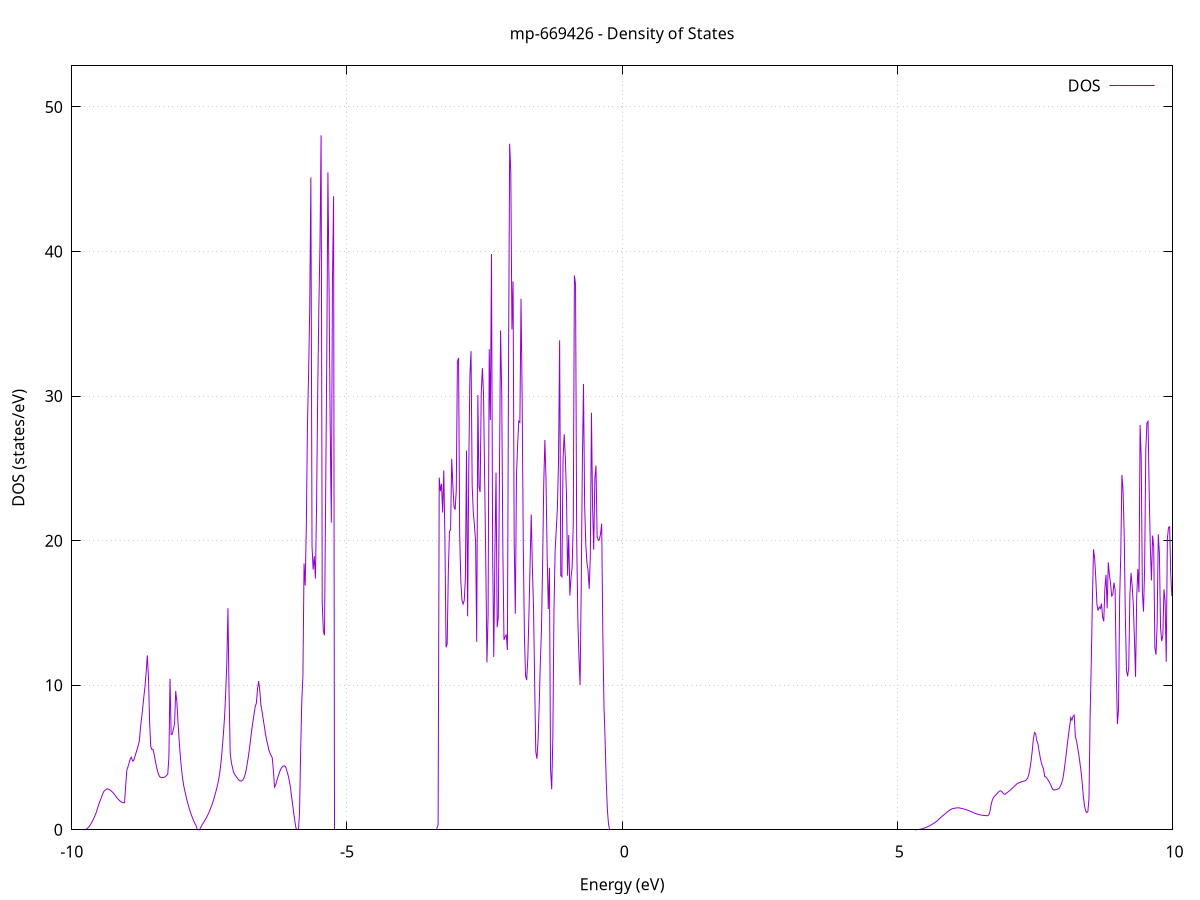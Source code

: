set title 'mp-669426 - Density of States'
set xlabel 'Energy (eV)'
set ylabel 'DOS (states/eV)'
set grid
set xrange [-10:10]
set yrange [0:52.844]
set xzeroaxis lt -1
set terminal png size 800,600
set output 'mp-669426_dos_gnuplot.png'
plot '-' using 1:2 with lines title 'DOS'
-21.404000 0.000000
-21.383400 0.000000
-21.362700 0.000000
-21.342100 0.000000
-21.321400 0.000000
-21.300800 0.000000
-21.280200 0.000000
-21.259500 0.000000
-21.238900 0.000000
-21.218200 0.000000
-21.197600 0.000000
-21.177000 0.000000
-21.156300 0.000000
-21.135700 0.000000
-21.115000 0.000000
-21.094400 0.000000
-21.073800 0.000000
-21.053100 0.000000
-21.032500 0.000000
-21.011800 0.000000
-20.991200 0.000000
-20.970600 0.000000
-20.949900 0.000000
-20.929300 0.000000
-20.908600 0.000000
-20.888000 0.000000
-20.867400 0.000000
-20.846700 0.000000
-20.826100 0.000000
-20.805400 0.000000
-20.784800 0.000000
-20.764200 0.000000
-20.743500 0.000000
-20.722900 0.000000
-20.702200 0.000000
-20.681600 0.000000
-20.661000 0.000000
-20.640300 0.000000
-20.619700 0.000000
-20.599000 0.000000
-20.578400 0.000000
-20.557800 0.000000
-20.537100 0.000000
-20.516500 0.000000
-20.495800 0.000000
-20.475200 0.000000
-20.454600 0.000000
-20.433900 0.000000
-20.413300 0.000000
-20.392600 0.000000
-20.372000 0.000000
-20.351400 0.000000
-20.330700 0.000000
-20.310100 0.000000
-20.289400 0.000000
-20.268800 0.000000
-20.248200 0.000000
-20.227500 0.000000
-20.206900 0.000000
-20.186200 0.000000
-20.165600 0.000000
-20.145000 0.000000
-20.124300 0.000000
-20.103700 0.000000
-20.083000 0.000000
-20.062400 0.000000
-20.041800 0.000000
-20.021100 0.000000
-20.000500 0.000000
-19.979800 0.000000
-19.959200 0.000000
-19.938600 0.000000
-19.917900 0.000000
-19.897300 0.000000
-19.876600 0.000000
-19.856000 0.000000
-19.835400 0.000000
-19.814700 0.000000
-19.794100 0.000000
-19.773500 0.000000
-19.752800 0.000000
-19.732200 0.000000
-19.711500 0.000000
-19.690900 0.000000
-19.670300 0.000000
-19.649600 0.000000
-19.629000 0.000000
-19.608300 0.000000
-19.587700 0.000000
-19.567100 0.000000
-19.546400 0.000000
-19.525800 0.001900
-19.505100 0.271000
-19.484500 0.995500
-19.463900 2.154700
-19.443200 3.688600
-19.422600 5.279500
-19.401900 6.676300
-19.381300 7.121600
-19.360700 6.909000
-19.340000 6.328400
-19.319400 5.587600
-19.298700 4.942300
-19.278100 4.523500
-19.257500 5.187200
-19.236800 9.563300
-19.216200 11.035400
-19.195500 10.635600
-19.174900 11.565500
-19.154300 13.051800
-19.133600 14.647600
-19.113000 15.257800
-19.092300 18.625900
-19.071700 23.534700
-19.051100 27.245900
-19.030400 12.232800
-19.009800 10.048000
-18.989100 8.224800
-18.968500 8.017000
-18.947900 8.024200
-18.927200 8.246600
-18.906600 8.684200
-18.885900 15.012300
-18.865300 29.616700
-18.844700 15.224000
-18.824000 10.339700
-18.803400 8.454000
-18.782700 6.855700
-18.762100 5.421200
-18.741500 4.150600
-18.720800 3.043700
-18.700200 2.089100
-18.679500 1.270300
-18.658900 0.586800
-18.638300 0.061200
-18.617600 0.807600
-18.597000 1.553100
-18.576300 2.410800
-18.555700 3.388300
-18.535100 4.486400
-18.514400 5.705100
-18.493800 7.044400
-18.473100 8.524900
-18.452500 12.232600
-18.431900 19.532300
-18.411200 18.137900
-18.390600 10.629900
-18.369900 7.716200
-18.349300 7.416900
-18.328700 7.236800
-18.308000 7.175900
-18.287400 7.234100
-18.266700 8.109100
-18.246100 9.804600
-18.225500 11.368600
-18.204800 21.077200
-18.184200 21.665200
-18.163500 18.194400
-18.142900 15.249100
-18.122300 11.980800
-18.101600 10.897000
-18.081000 9.934100
-18.060300 9.027400
-18.039700 8.176900
-18.019100 8.297600
-17.998400 8.611700
-17.977800 7.847100
-17.957100 5.060900
-17.936500 3.158600
-17.915900 3.182900
-17.895200 3.316000
-17.874600 3.549500
-17.853900 3.883400
-17.833300 4.248500
-17.812700 4.539500
-17.792000 4.763600
-17.771400 4.921500
-17.750700 4.890300
-17.730100 4.715800
-17.709500 4.245100
-17.688800 3.620900
-17.668200 2.922000
-17.647500 2.194800
-17.626900 1.602300
-17.606300 0.999500
-17.585600 0.386200
-17.565000 150.382800
-17.544300 210.081300
-17.523700 271.604900
-17.503100 277.420600
-17.482400 0.000000
-17.461800 0.000000
-17.441100 0.000000
-17.420500 0.000000
-17.399900 0.000000
-17.379200 0.000000
-17.358600 0.000000
-17.337900 0.000000
-17.317300 0.000000
-17.296700 0.000000
-17.276000 0.000000
-17.255400 0.000000
-17.234700 0.000000
-17.214100 0.000000
-17.193500 0.000000
-17.172800 0.000000
-17.152200 0.000000
-17.131500 0.000000
-17.110900 0.000000
-17.090300 0.000000
-17.069600 0.000000
-17.049000 0.000000
-17.028300 0.000000
-17.007700 0.000000
-16.987100 0.000000
-16.966400 0.000000
-16.945800 0.000000
-16.925100 0.000000
-16.904500 0.000000
-16.883900 0.000000
-16.863200 0.000000
-16.842600 0.000000
-16.822000 0.000000
-16.801300 0.000000
-16.780700 0.000000
-16.760000 0.000000
-16.739400 0.000000
-16.718800 0.000000
-16.698100 0.000000
-16.677500 0.000000
-16.656800 0.000000
-16.636200 0.000000
-16.615600 0.000000
-16.594900 0.000000
-16.574300 0.000000
-16.553600 0.000000
-16.533000 0.000000
-16.512400 0.000000
-16.491700 0.000000
-16.471100 0.000000
-16.450400 0.000000
-16.429800 0.000000
-16.409200 0.000000
-16.388500 0.000000
-16.367900 0.000000
-16.347200 0.000000
-16.326600 0.000000
-16.306000 0.000000
-16.285300 0.000000
-16.264700 0.000000
-16.244000 0.000000
-16.223400 0.000000
-16.202800 0.000000
-16.182100 0.000000
-16.161500 0.000000
-16.140800 0.000000
-16.120200 0.000000
-16.099600 0.000000
-16.078900 0.000000
-16.058300 0.000000
-16.037600 0.000000
-16.017000 0.000000
-15.996400 0.000000
-15.975700 0.000000
-15.955100 0.000000
-15.934400 0.000000
-15.913800 0.000000
-15.893200 0.000000
-15.872500 0.000000
-15.851900 0.000000
-15.831200 0.000000
-15.810600 0.000000
-15.790000 0.000000
-15.769300 0.000000
-15.748700 0.000000
-15.728000 0.000000
-15.707400 0.000000
-15.686800 0.000000
-15.666100 0.000000
-15.645500 0.000000
-15.624800 0.000000
-15.604200 0.000000
-15.583600 0.000000
-15.562900 0.000000
-15.542300 0.000000
-15.521600 0.000000
-15.501000 0.000000
-15.480400 0.000000
-15.459700 0.000000
-15.439100 0.000000
-15.418400 0.000000
-15.397800 0.000000
-15.377200 0.000000
-15.356500 0.000000
-15.335900 0.000000
-15.315200 0.000000
-15.294600 0.000000
-15.274000 0.000000
-15.253300 0.000000
-15.232700 0.000000
-15.212000 0.000000
-15.191400 0.000000
-15.170800 0.000000
-15.150100 0.000000
-15.129500 0.000000
-15.108800 0.000000
-15.088200 0.000000
-15.067600 0.000000
-15.046900 0.000000
-15.026300 0.000000
-15.005600 0.000000
-14.985000 0.000000
-14.964400 0.000000
-14.943700 0.000000
-14.923100 0.000000
-14.902400 0.000000
-14.881800 0.000000
-14.861200 0.000000
-14.840500 0.000000
-14.819900 0.000000
-14.799200 0.000000
-14.778600 0.000000
-14.758000 0.000000
-14.737300 0.000000
-14.716700 0.000000
-14.696000 0.000000
-14.675400 0.000000
-14.654800 0.000000
-14.634100 0.000000
-14.613500 0.000000
-14.592800 0.000000
-14.572200 0.000000
-14.551600 0.000000
-14.530900 0.000000
-14.510300 0.000000
-14.489600 0.000000
-14.469000 0.000000
-14.448400 0.000000
-14.427700 0.000000
-14.407100 0.000000
-14.386400 0.000000
-14.365800 0.000000
-14.345200 0.000000
-14.324500 0.000000
-14.303900 0.000000
-14.283200 0.000000
-14.262600 0.000000
-14.242000 0.000000
-14.221300 0.000000
-14.200700 0.000000
-14.180000 0.000000
-14.159400 0.000000
-14.138800 0.000000
-14.118100 0.000000
-14.097500 0.000000
-14.076800 0.000000
-14.056200 0.000000
-14.035600 0.000000
-14.014900 0.000000
-13.994300 0.000000
-13.973600 0.000000
-13.953000 0.000000
-13.932400 0.000000
-13.911700 0.000000
-13.891100 0.000000
-13.870500 0.000000
-13.849800 0.000000
-13.829200 0.000000
-13.808500 0.000000
-13.787900 0.000000
-13.767300 0.000000
-13.746600 0.000000
-13.726000 0.000000
-13.705300 0.000000
-13.684700 0.000000
-13.664100 0.000000
-13.643400 0.000000
-13.622800 0.000000
-13.602100 0.000000
-13.581500 0.000000
-13.560900 0.000000
-13.540200 0.000000
-13.519600 0.000000
-13.498900 0.000000
-13.478300 0.000000
-13.457700 0.000000
-13.437000 0.000000
-13.416400 0.000000
-13.395700 0.000000
-13.375100 0.000000
-13.354500 0.000000
-13.333800 0.000000
-13.313200 0.000000
-13.292500 0.000000
-13.271900 0.000000
-13.251300 0.000000
-13.230600 0.000000
-13.210000 0.000000
-13.189300 0.000000
-13.168700 0.000000
-13.148100 0.000000
-13.127400 0.000000
-13.106800 0.000000
-13.086100 0.000000
-13.065500 0.000000
-13.044900 0.000000
-13.024200 0.000000
-13.003600 0.000000
-12.982900 0.000000
-12.962300 0.000000
-12.941700 0.000000
-12.921000 0.000000
-12.900400 0.000000
-12.879700 0.000000
-12.859100 0.000000
-12.838500 0.000000
-12.817800 0.000000
-12.797200 0.000000
-12.776500 0.000000
-12.755900 0.000000
-12.735300 0.000000
-12.714600 0.000000
-12.694000 0.000000
-12.673300 0.000000
-12.652700 0.000000
-12.632100 0.000000
-12.611400 0.000000
-12.590800 0.000000
-12.570100 0.000000
-12.549500 0.000000
-12.528900 0.000000
-12.508200 0.000000
-12.487600 0.000000
-12.466900 0.000000
-12.446300 0.000000
-12.425700 0.000000
-12.405000 0.000000
-12.384400 0.000000
-12.363700 0.000000
-12.343100 0.000000
-12.322500 0.000000
-12.301800 0.000000
-12.281200 0.000000
-12.260500 0.000000
-12.239900 0.000000
-12.219300 0.000000
-12.198600 0.000000
-12.178000 0.000000
-12.157300 0.000000
-12.136700 0.000000
-12.116100 0.000000
-12.095400 0.000000
-12.074800 0.000000
-12.054100 0.000000
-12.033500 0.000000
-12.012900 0.000000
-11.992200 0.000000
-11.971600 0.000000
-11.950900 0.000000
-11.930300 0.000000
-11.909700 0.000000
-11.889000 0.000000
-11.868400 0.000000
-11.847700 0.000000
-11.827100 0.000000
-11.806500 0.000000
-11.785800 0.000000
-11.765200 0.000000
-11.744500 0.000000
-11.723900 0.000000
-11.703300 0.000000
-11.682600 0.000000
-11.662000 0.000000
-11.641300 0.000000
-11.620700 0.000000
-11.600100 0.000000
-11.579400 0.000000
-11.558800 0.000000
-11.538100 0.000000
-11.517500 0.000000
-11.496900 0.000000
-11.476200 0.000000
-11.455600 0.000000
-11.434900 0.000000
-11.414300 0.000000
-11.393700 0.000000
-11.373000 0.000000
-11.352400 0.000000
-11.331700 0.000000
-11.311100 0.000000
-11.290500 0.000000
-11.269800 0.000000
-11.249200 0.000000
-11.228500 0.000000
-11.207900 0.000000
-11.187300 0.000000
-11.166600 0.000000
-11.146000 0.000000
-11.125300 0.000000
-11.104700 0.000000
-11.084100 0.000000
-11.063400 0.000000
-11.042800 0.000000
-11.022100 0.000000
-11.001500 0.000000
-10.980900 0.000000
-10.960200 0.000000
-10.939600 0.000000
-10.919000 0.000000
-10.898300 0.000000
-10.877700 0.000000
-10.857000 0.000000
-10.836400 0.000000
-10.815800 0.000000
-10.795100 0.000000
-10.774500 0.000000
-10.753800 0.000000
-10.733200 0.000000
-10.712600 0.000000
-10.691900 0.000000
-10.671300 0.000000
-10.650600 0.000000
-10.630000 0.000000
-10.609400 0.000000
-10.588700 0.000000
-10.568100 0.000000
-10.547400 0.000000
-10.526800 0.000000
-10.506200 0.000000
-10.485500 0.000000
-10.464900 0.000000
-10.444200 0.000000
-10.423600 0.000000
-10.403000 0.000000
-10.382300 0.000000
-10.361700 0.000000
-10.341000 0.000000
-10.320400 0.000000
-10.299800 0.000000
-10.279100 0.000000
-10.258500 0.000000
-10.237800 0.000000
-10.217200 0.000000
-10.196600 0.000000
-10.175900 0.000000
-10.155300 0.000000
-10.134600 0.000000
-10.114000 0.000000
-10.093400 0.000000
-10.072700 0.000000
-10.052100 0.000000
-10.031400 0.000000
-10.010800 0.000000
-9.990200 0.000000
-9.969500 0.000000
-9.948900 0.000000
-9.928200 0.000000
-9.907600 0.000000
-9.887000 0.000000
-9.866300 0.000000
-9.845700 0.000000
-9.825000 0.000000
-9.804400 0.000000
-9.783800 0.000000
-9.763100 0.006900
-9.742500 0.034800
-9.721800 0.084300
-9.701200 0.155300
-9.680600 0.247800
-9.659900 0.361900
-9.639300 0.497400
-9.618600 0.650900
-9.598000 0.816400
-9.577400 0.994000
-9.556700 1.183600
-9.536100 1.438700
-9.515400 1.692200
-9.494800 1.913600
-9.474200 2.102800
-9.453500 2.333100
-9.432900 2.535200
-9.412200 2.679600
-9.391600 2.751800
-9.371000 2.809700
-9.350300 2.835200
-9.329700 2.802300
-9.309000 2.757500
-9.288400 2.701000
-9.267800 2.632700
-9.247100 2.552200
-9.226500 2.458100
-9.205800 2.350100
-9.185200 2.241500
-9.164600 2.145200
-9.143900 2.061300
-9.123300 1.989700
-9.102600 1.930600
-9.082000 1.883700
-9.061400 1.869900
-9.040700 1.879100
-9.020100 3.109400
-8.999400 4.139600
-8.978800 4.363600
-8.958200 4.620500
-8.937500 4.910200
-8.916900 5.014000
-8.896200 4.759000
-8.875600 4.791400
-8.855000 5.041500
-8.834300 5.298800
-8.813700 5.563300
-8.793000 5.835000
-8.772400 6.145200
-8.751800 7.062600
-8.731100 7.758000
-8.710500 8.446100
-8.689800 9.230500
-8.669200 9.950100
-8.648600 10.887500
-8.627900 12.067100
-8.607300 10.581300
-8.586600 7.521400
-8.566000 5.775900
-8.545400 5.555500
-8.524700 5.571700
-8.504100 5.243100
-8.483400 4.793200
-8.462800 4.397000
-8.442200 4.054600
-8.421500 3.799400
-8.400900 3.661100
-8.380200 3.618700
-8.359600 3.602300
-8.339000 3.608200
-8.318300 3.636500
-8.297700 3.687000
-8.277000 3.759900
-8.256400 3.855100
-8.235800 5.023400
-8.215100 10.448400
-8.194500 6.594000
-8.173800 6.617900
-8.153200 6.970700
-8.132600 7.348100
-8.111900 9.603500
-8.091300 8.851000
-8.070600 7.461600
-8.050000 6.223100
-8.029400 5.165900
-8.008700 4.290100
-7.988100 3.595700
-7.967500 3.082600
-7.946800 2.699200
-7.926200 2.346600
-7.905500 2.022300
-7.884900 1.726300
-7.864300 1.457200
-7.843600 1.209200
-7.823000 0.981700
-7.802300 0.774700
-7.781700 0.588300
-7.761100 0.422300
-7.740400 0.276900
-7.719800 0.004800
-7.699100 0.000000
-7.678500 0.007800
-7.657900 0.160700
-7.637200 0.314500
-7.616600 0.443800
-7.595900 0.562600
-7.575300 0.692900
-7.554700 0.834900
-7.534000 0.988600
-7.513400 1.154100
-7.492700 1.332500
-7.472100 1.530500
-7.451500 1.749400
-7.430800 1.988900
-7.410200 2.249300
-7.389500 2.530300
-7.368900 2.832200
-7.348300 3.156200
-7.327600 3.542700
-7.307000 4.074900
-7.286300 4.768300
-7.265700 5.623000
-7.245100 6.638900
-7.224400 7.789700
-7.203800 9.428200
-7.183100 11.573700
-7.162500 15.329200
-7.141900 9.291600
-7.121200 5.253900
-7.100600 4.656800
-7.079900 4.277300
-7.059300 3.963300
-7.038700 3.829700
-7.018000 3.707300
-6.997400 3.596200
-6.976700 3.496300
-6.956100 3.413300
-6.935500 3.371600
-6.914800 3.373900
-6.894200 3.433900
-6.873500 3.574800
-6.852900 3.794100
-6.832300 4.133700
-6.811600 4.590200
-6.791000 5.083400
-6.770300 5.654100
-6.749700 6.307800
-6.729100 6.936400
-6.708400 7.500700
-6.687800 8.004500
-6.667100 8.514000
-6.646500 8.755100
-6.625900 9.722800
-6.605200 10.283200
-6.584600 9.675000
-6.563900 8.651600
-6.543300 8.178800
-6.522700 7.668100
-6.502000 7.171200
-6.481400 6.649900
-6.460700 6.232300
-6.440100 5.888300
-6.419500 5.525800
-6.398800 5.304600
-6.378200 5.128900
-6.357500 4.980300
-6.336900 4.096400
-6.316300 2.953100
-6.295600 3.106400
-6.275000 3.379900
-6.254300 3.655500
-6.233700 3.900000
-6.213100 4.113300
-6.192400 4.270900
-6.171800 4.371900
-6.151100 4.421500
-6.130500 4.419700
-6.109900 4.309700
-6.089200 4.034400
-6.068600 3.766500
-6.047900 3.386200
-6.027300 2.945000
-6.006700 2.306800
-5.986000 1.707600
-5.965400 1.114400
-5.944700 0.527000
-5.924100 0.066000
-5.903500 0.000000
-5.882800 0.000000
-5.862200 1.168500
-5.841500 5.470500
-5.820900 8.905200
-5.800300 10.648900
-5.779600 18.416200
-5.759000 16.899400
-5.738300 21.106000
-5.717700 28.043200
-5.697100 31.566000
-5.676400 36.112500
-5.655800 45.123500
-5.635100 19.618800
-5.614500 17.995900
-5.593900 18.924100
-5.573200 17.376400
-5.552600 22.357200
-5.531900 30.118200
-5.511300 35.976800
-5.490700 40.436700
-5.470000 48.040100
-5.449400 15.659000
-5.428700 13.721000
-5.408100 13.456800
-5.387500 23.140600
-5.366800 32.687600
-5.346200 45.475100
-5.325500 37.431600
-5.304900 27.965500
-5.284300 21.248100
-5.263600 38.012800
-5.243000 43.822300
-5.222300 0.000000
-5.201700 0.000000
-5.181100 0.000000
-5.160400 0.000000
-5.139800 0.000000
-5.119200 0.000000
-5.098500 0.000000
-5.077900 0.000000
-5.057200 0.000000
-5.036600 0.000000
-5.016000 0.000000
-4.995300 0.000000
-4.974700 0.000000
-4.954000 0.000000
-4.933400 0.000000
-4.912800 0.000000
-4.892100 0.000000
-4.871500 0.000000
-4.850800 0.000000
-4.830200 0.000000
-4.809600 0.000000
-4.788900 0.000000
-4.768300 0.000000
-4.747600 0.000000
-4.727000 0.000000
-4.706400 0.000000
-4.685700 0.000000
-4.665100 0.000000
-4.644400 0.000000
-4.623800 0.000000
-4.603200 0.000000
-4.582500 0.000000
-4.561900 0.000000
-4.541200 0.000000
-4.520600 0.000000
-4.500000 0.000000
-4.479300 0.000000
-4.458700 0.000000
-4.438000 0.000000
-4.417400 0.000000
-4.396800 0.000000
-4.376100 0.000000
-4.355500 0.000000
-4.334800 0.000000
-4.314200 0.000000
-4.293600 0.000000
-4.272900 0.000000
-4.252300 0.000000
-4.231600 0.000000
-4.211000 0.000000
-4.190400 0.000000
-4.169700 0.000000
-4.149100 0.000000
-4.128400 0.000000
-4.107800 0.000000
-4.087200 0.000000
-4.066500 0.000000
-4.045900 0.000000
-4.025200 0.000000
-4.004600 0.000000
-3.984000 0.000000
-3.963300 0.000000
-3.942700 0.000000
-3.922000 0.000000
-3.901400 0.000000
-3.880800 0.000000
-3.860100 0.000000
-3.839500 0.000000
-3.818800 0.000000
-3.798200 0.000000
-3.777600 0.000000
-3.756900 0.000000
-3.736300 0.000000
-3.715600 0.000000
-3.695000 0.000000
-3.674400 0.000000
-3.653700 0.000000
-3.633100 0.000000
-3.612400 0.000000
-3.591800 0.000000
-3.571200 0.000000
-3.550500 0.000000
-3.529900 0.000000
-3.509200 0.000000
-3.488600 0.000000
-3.468000 0.000000
-3.447300 0.000000
-3.426700 0.000000
-3.406000 0.000000
-3.385400 0.000000
-3.364800 0.000000
-3.344100 0.346800
-3.323500 24.362000
-3.302800 23.425500
-3.282200 23.928500
-3.261600 21.942300
-3.240900 24.854700
-3.220300 20.111400
-3.199600 12.622900
-3.179000 12.843500
-3.158400 17.860000
-3.137700 20.652200
-3.117100 20.749700
-3.096400 25.663900
-3.075800 23.799900
-3.055200 22.338200
-3.034500 22.149000
-3.013900 23.488600
-2.993200 32.392100
-2.972600 32.643000
-2.952000 20.409900
-2.931300 17.188900
-2.910700 15.884700
-2.890000 15.610800
-2.869400 15.859800
-2.848800 17.368600
-2.828100 26.223200
-2.807500 14.768300
-2.786800 25.030700
-2.766200 31.426000
-2.745600 33.112500
-2.724900 23.799400
-2.704300 21.932600
-2.683600 21.045800
-2.663000 19.975600
-2.642400 12.994100
-2.621700 30.069000
-2.601100 23.735000
-2.580400 23.358200
-2.559800 30.270100
-2.539200 31.931200
-2.518500 30.109900
-2.497900 24.197000
-2.477200 18.341500
-2.456600 11.580600
-2.436000 14.848300
-2.415300 33.247200
-2.394700 28.348200
-2.374000 39.828700
-2.353400 19.199800
-2.332800 11.957900
-2.312100 19.114900
-2.291500 24.704200
-2.270800 14.005100
-2.250200 14.722700
-2.229600 24.425200
-2.208900 34.545900
-2.188300 30.208000
-2.167700 19.433300
-2.147000 13.142600
-2.126400 13.349400
-2.105700 13.509000
-2.085100 12.438400
-2.064500 31.953600
-2.043800 47.457900
-2.023200 45.457600
-2.002500 34.620500
-1.981900 37.935100
-1.961300 19.782800
-1.940600 14.946800
-1.920000 24.478700
-1.899300 26.591200
-1.878700 28.270300
-1.858100 28.181200
-1.837400 36.729900
-1.816800 29.719600
-1.796100 19.573400
-1.775500 13.347000
-1.754900 10.655600
-1.734200 10.351100
-1.713600 11.931800
-1.692900 15.041500
-1.672300 18.470000
-1.651700 21.817800
-1.631000 18.144700
-1.610400 15.421900
-1.589700 10.150400
-1.569100 5.389600
-1.548500 4.912800
-1.527800 6.204200
-1.507200 8.632300
-1.486500 11.582800
-1.465900 13.862300
-1.445300 18.308300
-1.424600 23.927500
-1.404000 26.963900
-1.383300 24.186700
-1.362700 18.994900
-1.342100 15.275400
-1.321400 18.127100
-1.300800 4.193400
-1.280100 2.798300
-1.259500 6.311900
-1.238900 15.128800
-1.218200 19.253400
-1.197600 20.721900
-1.176900 22.246400
-1.156300 25.425200
-1.135700 33.858600
-1.115000 17.585600
-1.094400 17.496900
-1.073700 25.608800
-1.053100 27.361700
-1.032500 25.757900
-1.011800 23.258000
-0.991200 17.575000
-0.970500 20.390300
-0.949900 16.201400
-0.929300 17.413300
-0.908600 18.154700
-0.888000 21.213300
-0.867300 38.348000
-0.846700 37.724500
-0.826100 20.192800
-0.805400 14.618200
-0.784800 11.945400
-0.764100 9.997300
-0.743500 16.808300
-0.722900 25.364300
-0.702200 30.841600
-0.681600 22.528800
-0.660900 19.782600
-0.640300 18.493000
-0.619700 17.966700
-0.599000 16.662100
-0.578400 18.843700
-0.557700 28.843700
-0.537100 22.332100
-0.516500 19.373400
-0.495800 24.293100
-0.475200 25.192200
-0.454500 20.272000
-0.433900 20.011500
-0.413300 20.091000
-0.392600 20.462600
-0.372000 21.176900
-0.351300 13.661300
-0.330700 8.592900
-0.310100 6.297000
-0.289400 3.390700
-0.268800 1.415300
-0.248100 0.394900
-0.227500 0.004500
-0.206900 0.000000
-0.186200 0.000000
-0.165600 0.000000
-0.144900 0.000000
-0.124300 0.000000
-0.103700 0.000000
-0.083000 0.000000
-0.062400 0.000000
-0.041700 0.000000
-0.021100 0.000000
-0.000500 0.000000
0.020200 0.000000
0.040800 0.000000
0.061500 0.000000
0.082100 0.000000
0.102700 0.000000
0.123400 0.000000
0.144000 0.000000
0.164700 0.000000
0.185300 0.000000
0.205900 0.000000
0.226600 0.000000
0.247200 0.000000
0.267900 0.000000
0.288500 0.000000
0.309100 0.000000
0.329800 0.000000
0.350400 0.000000
0.371100 0.000000
0.391700 0.000000
0.412300 0.000000
0.433000 0.000000
0.453600 0.000000
0.474300 0.000000
0.494900 0.000000
0.515500 0.000000
0.536200 0.000000
0.556800 0.000000
0.577500 0.000000
0.598100 0.000000
0.618700 0.000000
0.639400 0.000000
0.660000 0.000000
0.680700 0.000000
0.701300 0.000000
0.721900 0.000000
0.742600 0.000000
0.763200 0.000000
0.783800 0.000000
0.804500 0.000000
0.825100 0.000000
0.845800 0.000000
0.866400 0.000000
0.887000 0.000000
0.907700 0.000000
0.928300 0.000000
0.949000 0.000000
0.969600 0.000000
0.990200 0.000000
1.010900 0.000000
1.031500 0.000000
1.052200 0.000000
1.072800 0.000000
1.093400 0.000000
1.114100 0.000000
1.134700 0.000000
1.155400 0.000000
1.176000 0.000000
1.196600 0.000000
1.217300 0.000000
1.237900 0.000000
1.258600 0.000000
1.279200 0.000000
1.299800 0.000000
1.320500 0.000000
1.341100 0.000000
1.361800 0.000000
1.382400 0.000000
1.403000 0.000000
1.423700 0.000000
1.444300 0.000000
1.465000 0.000000
1.485600 0.000000
1.506200 0.000000
1.526900 0.000000
1.547500 0.000000
1.568200 0.000000
1.588800 0.000000
1.609400 0.000000
1.630100 0.000000
1.650700 0.000000
1.671400 0.000000
1.692000 0.000000
1.712600 0.000000
1.733300 0.000000
1.753900 0.000000
1.774600 0.000000
1.795200 0.000000
1.815800 0.000000
1.836500 0.000000
1.857100 0.000000
1.877800 0.000000
1.898400 0.000000
1.919000 0.000000
1.939700 0.000000
1.960300 0.000000
1.981000 0.000000
2.001600 0.000000
2.022200 0.000000
2.042900 0.000000
2.063500 0.000000
2.084200 0.000000
2.104800 0.000000
2.125400 0.000000
2.146100 0.000000
2.166700 0.000000
2.187400 0.000000
2.208000 0.000000
2.228600 0.000000
2.249300 0.000000
2.269900 0.000000
2.290600 0.000000
2.311200 0.000000
2.331800 0.000000
2.352500 0.000000
2.373100 0.000000
2.393800 0.000000
2.414400 0.000000
2.435000 0.000000
2.455700 0.000000
2.476300 0.000000
2.497000 0.000000
2.517600 0.000000
2.538200 0.000000
2.558900 0.000000
2.579500 0.000000
2.600200 0.000000
2.620800 0.000000
2.641400 0.000000
2.662100 0.000000
2.682700 0.000000
2.703400 0.000000
2.724000 0.000000
2.744600 0.000000
2.765300 0.000000
2.785900 0.000000
2.806600 0.000000
2.827200 0.000000
2.847800 0.000000
2.868500 0.000000
2.889100 0.000000
2.909800 0.000000
2.930400 0.000000
2.951000 0.000000
2.971700 0.000000
2.992300 0.000000
3.013000 0.000000
3.033600 0.000000
3.054200 0.000000
3.074900 0.000000
3.095500 0.000000
3.116200 0.000000
3.136800 0.000000
3.157400 0.000000
3.178100 0.000000
3.198700 0.000000
3.219400 0.000000
3.240000 0.000000
3.260600 0.000000
3.281300 0.000000
3.301900 0.000000
3.322600 0.000000
3.343200 0.000000
3.363800 0.000000
3.384500 0.000000
3.405100 0.000000
3.425800 0.000000
3.446400 0.000000
3.467000 0.000000
3.487700 0.000000
3.508300 0.000000
3.529000 0.000000
3.549600 0.000000
3.570200 0.000000
3.590900 0.000000
3.611500 0.000000
3.632200 0.000000
3.652800 0.000000
3.673400 0.000000
3.694100 0.000000
3.714700 0.000000
3.735300 0.000000
3.756000 0.000000
3.776600 0.000000
3.797300 0.000000
3.817900 0.000000
3.838500 0.000000
3.859200 0.000000
3.879800 0.000000
3.900500 0.000000
3.921100 0.000000
3.941700 0.000000
3.962400 0.000000
3.983000 0.000000
4.003700 0.000000
4.024300 0.000000
4.044900 0.000000
4.065600 0.000000
4.086200 0.000000
4.106900 0.000000
4.127500 0.000000
4.148100 0.000000
4.168800 0.000000
4.189400 0.000000
4.210100 0.000000
4.230700 0.000000
4.251300 0.000000
4.272000 0.000000
4.292600 0.000000
4.313300 0.000000
4.333900 0.000000
4.354500 0.000000
4.375200 0.000000
4.395800 0.000000
4.416500 0.000000
4.437100 0.000000
4.457700 0.000000
4.478400 0.000000
4.499000 0.000000
4.519700 0.000000
4.540300 0.000000
4.560900 0.000000
4.581600 0.000000
4.602200 0.000000
4.622900 0.000000
4.643500 0.000000
4.664100 0.000000
4.684800 0.000000
4.705400 0.000000
4.726100 0.000000
4.746700 0.000000
4.767300 0.000000
4.788000 0.000000
4.808600 0.000000
4.829300 0.000000
4.849900 0.000000
4.870500 0.000000
4.891200 0.000000
4.911800 0.000000
4.932500 0.000000
4.953100 0.000000
4.973700 0.000000
4.994400 0.000000
5.015000 0.000000
5.035700 0.000000
5.056300 0.000000
5.076900 0.000000
5.097600 0.000000
5.118200 0.000000
5.138900 0.000000
5.159500 0.000000
5.180100 0.000000
5.200800 0.000000
5.221400 0.000000
5.242100 0.000000
5.262700 0.000000
5.283300 0.000000
5.304000 0.000000
5.324600 0.000500
5.345300 0.003800
5.365900 0.010300
5.386500 0.020000
5.407200 0.032800
5.427800 0.048700
5.448500 0.067800
5.469100 0.090000
5.489700 0.115400
5.510400 0.143900
5.531000 0.175600
5.551700 0.210400
5.572300 0.248400
5.592900 0.289500
5.613600 0.333700
5.634200 0.380500
5.654900 0.429700
5.675500 0.481300
5.696100 0.535200
5.716800 0.591600
5.737400 0.655800
5.758100 0.735200
5.778700 0.813600
5.799300 0.886900
5.820000 0.955200
5.840600 1.018400
5.861300 1.076500
5.881900 1.144400
5.902500 1.216600
5.923200 1.281400
5.943800 1.338900
5.964500 1.389100
5.985100 1.431900
6.005700 1.464200
6.026400 1.481300
6.047000 1.494900
6.067700 1.505900
6.088300 1.514300
6.108900 1.520100
6.129600 1.507600
6.150200 1.492800
6.170900 1.475800
6.191500 1.456700
6.212100 1.435400
6.232800 1.411900
6.253400 1.386200
6.274100 1.358300
6.294700 1.328300
6.315300 1.296100
6.336000 1.261700
6.356600 1.225200
6.377300 1.189900
6.397900 1.157400
6.418500 1.127500
6.439200 1.100300
6.459800 1.075900
6.480500 1.054100
6.501100 1.035100
6.521700 1.018700
6.542400 1.005100
6.563000 0.994200
6.583700 0.986000
6.604300 0.980100
6.624900 0.976000
6.645600 0.973400
6.666200 1.062100
6.686800 1.345800
6.707500 1.796300
6.728100 2.070400
6.748800 2.242400
6.769400 2.322900
6.790000 2.406500
6.810700 2.493300
6.831300 2.583300
6.852000 2.667000
6.872600 2.695900
6.893200 2.663100
6.913900 2.567500
6.934500 2.473200
6.955200 2.446800
6.975800 2.503400
6.996400 2.568400
7.017100 2.634800
7.037700 2.702500
7.058400 2.771700
7.079000 2.842200
7.099600 2.914200
7.120300 2.987500
7.140900 3.062200
7.161600 3.138300
7.182200 3.201000
7.202800 3.236100
7.223500 3.268700
7.244100 3.298700
7.264800 3.326100
7.285400 3.350900
7.306000 3.373100
7.326700 3.392700
7.347300 3.465600
7.368000 3.570200
7.388600 3.809500
7.409200 4.208600
7.429900 4.747000
7.450500 5.424900
7.471200 6.242300
7.491800 6.729200
7.512400 6.664800
7.533100 6.164600
7.553700 5.975700
7.574400 5.473400
7.595000 5.032200
7.615600 4.657000
7.636300 4.393300
7.656900 4.197100
7.677600 3.681800
7.698200 3.662800
7.718800 3.559500
7.739500 3.439200
7.760100 3.309200
7.780800 3.158700
7.801400 2.979100
7.822000 2.808900
7.842700 2.749700
7.863300 2.762500
7.884000 2.780000
7.904600 2.802000
7.925200 2.828500
7.945900 2.895600
7.966500 3.049700
7.987200 3.240400
8.007800 3.519200
8.028400 4.034900
8.049100 4.638000
8.069700 5.283900
8.090400 5.963100
8.111000 6.601700
8.131600 7.172500
8.152300 7.765500
8.172900 7.586300
8.193600 7.853700
8.214200 7.926800
8.234800 6.466700
8.255500 6.164100
8.276100 5.703500
8.296800 5.197700
8.317400 4.647900
8.338000 4.056200
8.358700 3.260700
8.379300 2.343900
8.400000 1.690900
8.420600 1.322100
8.441200 1.184800
8.461900 1.249600
8.482500 2.183500
8.503200 7.882400
8.523800 11.459800
8.544400 15.874600
8.565100 19.400500
8.585700 18.754800
8.606400 17.381600
8.627000 15.593700
8.647600 15.161100
8.668300 15.407700
8.688900 15.299400
8.709600 15.645200
8.730200 14.720800
8.750800 14.416600
8.771500 16.707200
8.792100 17.639000
8.812800 15.316400
8.833400 18.499900
8.854000 17.629100
8.874700 17.042500
8.895300 16.169000
8.916000 16.280800
8.936600 17.095000
8.957200 16.595200
8.977900 11.166900
8.998500 7.310400
9.019200 8.268300
9.039800 15.993700
9.060400 19.156700
9.081100 24.551100
9.101700 23.474400
9.122400 20.412600
9.143000 14.833300
9.163600 11.036400
9.184300 10.612500
9.204900 11.238400
9.225600 16.211200
9.246200 17.763700
9.266800 16.863100
9.287500 15.631500
9.308100 13.231000
9.328800 10.576600
9.349400 16.041200
9.370000 18.045700
9.390700 16.430000
9.411300 28.001200
9.432000 25.617000
9.452600 16.457600
9.473200 15.091800
9.493900 18.144000
9.514500 26.216100
9.535200 28.140900
9.555800 28.257400
9.576400 23.323400
9.597100 19.555400
9.617700 17.248800
9.638300 20.351500
9.659000 19.552300
9.679600 12.589900
9.700300 12.108600
9.720900 14.251600
9.741500 20.438100
9.762200 19.107200
9.782800 13.964600
9.803500 13.055600
9.824100 13.433200
9.844700 16.633400
9.865400 15.828500
9.886000 11.622000
9.906700 20.110200
9.927300 20.918400
9.947900 20.960200
9.968600 17.607700
9.989200 16.180300
10.009900 16.448900
10.030500 15.797400
10.051100 15.637500
10.071800 15.961400
10.092400 15.782600
10.113100 18.864100
10.133700 9.799700
10.154300 8.331600
10.175000 6.348200
10.195600 3.744300
10.216300 2.913400
10.236900 7.120300
10.257500 13.285600
10.278200 14.251000
10.298800 15.512500
10.319500 16.616700
10.340100 14.798900
10.360700 12.159800
10.381400 12.093800
10.402000 13.562300
10.422700 15.098300
10.443300 13.749300
10.463900 13.573500
10.484600 10.867700
10.505200 9.262700
10.525900 8.099000
10.546500 6.979400
10.567100 7.011400
10.587800 8.670200
10.608400 10.499900
10.629100 13.856000
10.649700 23.032900
10.670300 19.453700
10.691000 14.924700
10.711600 14.658100
10.732300 12.214000
10.752900 10.120900
10.773500 9.121700
10.794200 8.866800
10.814800 8.656500
10.835500 8.733300
10.856100 9.097100
10.876700 10.247900
10.897400 10.948400
10.918000 10.950700
10.938700 11.331100
10.959300 10.639400
10.979900 10.058500
11.000600 9.888400
11.021200 10.946100
11.041900 13.610400
11.062500 18.167800
11.083100 24.281600
11.103800 16.447200
11.124400 9.773800
11.145100 8.252600
11.165700 6.477700
11.186300 7.751100
11.207000 9.272700
11.227600 10.465700
11.248300 10.901200
11.268900 11.218200
11.289500 11.013400
11.310200 11.144000
11.330800 15.819800
11.351500 19.817000
11.372100 16.996900
11.392700 11.857900
11.413400 8.774100
11.434000 7.295100
11.454700 8.732800
11.475300 9.825000
11.495900 13.584300
11.516600 17.977800
11.537200 18.755100
11.557900 17.918500
11.578500 15.295500
11.599100 13.643500
11.619800 12.241500
11.640400 13.974900
11.661100 14.695300
11.681700 16.164900
11.702300 14.226300
11.723000 10.751800
11.743600 10.466200
11.764300 11.009100
11.784900 12.333100
11.805500 15.704100
11.826200 18.533500
11.846800 16.592900
11.867500 11.804200
11.888100 7.826600
11.908700 7.506800
11.929400 8.516000
11.950000 10.466300
11.970700 13.029200
11.991300 13.156600
12.011900 13.885400
12.032600 14.440800
12.053200 11.908600
12.073900 11.039200
12.094500 10.932800
12.115100 11.149200
12.135800 9.807700
12.156400 8.121800
12.177100 7.541200
12.197700 7.163800
12.218300 9.355500
12.239000 12.293300
12.259600 15.488100
12.280300 16.416400
12.300900 17.950100
12.321500 18.821000
12.342200 15.151600
12.362800 11.713500
12.383500 13.666300
12.404100 15.980400
12.424700 11.786700
12.445400 8.383300
12.466000 6.528000
12.486700 4.989500
12.507300 7.097300
12.527900 9.715100
12.548600 13.119000
12.569200 21.081400
12.589800 24.627400
12.610500 21.033100
12.631100 16.298600
12.651800 13.652000
12.672400 12.517800
12.693000 12.578200
12.713700 11.728700
12.734300 11.290900
12.755000 9.831700
12.775600 7.440800
12.796200 6.241200
12.816900 7.006700
12.837500 9.894800
12.858200 12.861900
12.878800 13.832700
12.899400 19.755200
12.920100 20.158300
12.940700 16.813100
12.961400 15.184900
12.982000 17.628100
13.002600 9.104100
13.023300 7.310100
13.043900 8.878300
13.064600 12.280700
13.085200 16.475500
13.105800 16.223900
13.126500 12.693500
13.147100 9.622800
13.167800 8.677100
13.188400 8.069400
13.209000 7.832800
13.229700 7.757300
13.250300 7.650900
13.271000 7.502600
13.291600 7.409300
13.312200 7.355800
13.332900 7.399800
13.353500 7.819700
13.374200 8.131000
13.394800 8.331400
13.415400 8.619000
13.436100 9.516700
13.456700 9.796300
13.477400 7.379200
13.498000 6.695900
13.518600 6.562500
13.539300 6.785600
13.559900 6.979800
13.580600 7.605000
13.601200 8.879900
13.621800 10.206300
13.642500 11.052100
13.663100 11.460100
13.683800 14.557300
13.704400 17.067800
13.725000 16.481300
13.745700 20.964800
13.766300 13.029200
13.787000 13.077800
13.807600 14.308900
13.828200 15.489200
13.848900 13.872600
13.869500 11.408800
13.890200 11.450000
13.910800 9.972400
13.931400 10.361600
13.952100 17.261800
13.972700 24.597100
13.993400 18.833600
14.014000 13.741700
14.034600 12.061300
14.055300 11.243300
14.075900 10.882500
14.096600 11.547900
14.117200 17.154500
14.137800 11.997700
14.158500 5.165100
14.179100 3.469900
14.199800 9.681000
14.220400 17.873300
14.241000 15.765600
14.261700 14.331200
14.282300 13.047100
14.303000 12.297500
14.323600 12.541900
14.344200 13.152900
14.364900 16.404500
14.385500 14.440600
14.406200 12.633000
14.426800 11.228700
14.447400 9.686200
14.468100 12.173600
14.488700 15.571700
14.509400 15.564200
14.530000 9.779600
14.550600 9.538600
14.571300 9.330900
14.591900 10.157700
14.612600 11.252400
14.633200 11.668600
14.653800 11.209000
14.674500 8.781300
14.695100 7.968700
14.715800 7.922000
14.736400 8.706900
14.757000 11.075300
14.777700 14.987100
14.798300 15.249900
14.819000 16.697400
14.839600 17.174900
14.860200 16.067200
14.880900 13.326800
14.901500 9.957700
14.922200 7.781100
14.942800 7.722000
14.963400 10.604900
14.984100 12.954500
15.004700 15.246300
15.025400 19.456400
15.046000 21.504700
15.066600 19.770200
15.087300 18.541500
15.107900 17.685900
15.128600 13.698300
15.149200 14.084400
15.169800 15.448100
15.190500 13.002800
15.211100 10.765800
15.231800 7.703000
15.252400 5.386300
15.273000 8.967100
15.293700 16.786600
15.314300 21.374300
15.335000 23.929400
15.355600 18.100600
15.376200 9.741100
15.396900 5.309900
15.417500 3.369600
15.438200 2.760700
15.458800 3.133800
15.479400 5.648800
15.500100 8.687200
15.520700 17.296400
15.541300 16.051800
15.562000 15.508500
15.582600 13.988100
15.603300 12.070300
15.623900 10.277700
15.644500 8.219000
15.665200 10.329800
15.685800 12.225700
15.706500 13.680900
15.727100 15.059700
15.747700 14.480700
15.768400 10.308600
15.789000 9.721300
15.809700 9.433700
15.830300 9.652400
15.850900 10.421900
15.871600 17.551900
15.892200 15.799100
15.912900 13.355100
15.933500 12.351000
15.954100 11.292500
15.974800 8.806900
15.995400 7.850500
16.016100 8.285400
16.036700 9.471900
16.057300 10.466800
16.078000 11.206500
16.098600 12.646200
16.119300 13.085400
16.139900 12.985700
16.160500 12.752400
16.181200 14.003000
16.201800 15.990800
16.222500 14.589200
16.243100 7.434800
16.263700 7.038100
16.284400 7.164600
16.305000 7.276300
16.325700 7.677200
16.346300 8.876500
16.366900 10.104900
16.387600 10.780200
16.408200 11.374000
16.428900 12.207900
16.449500 12.411700
16.470100 10.713000
16.490800 11.712500
16.511400 14.412700
16.532100 17.956100
16.552700 16.066500
16.573300 12.562100
16.594000 10.590300
16.614600 8.759800
16.635300 9.401500
16.655900 7.964900
16.676500 8.073400
16.697200 8.506200
16.717800 9.665300
16.738500 11.725900
16.759100 13.969700
16.779700 13.827800
16.800400 14.689600
16.821000 13.946800
16.841700 13.865400
16.862300 13.439800
16.882900 12.627300
16.903600 12.021900
16.924200 11.406700
16.944900 10.833500
16.965500 10.543500
16.986100 10.908200
17.006800 11.497100
17.027400 12.008500
17.048100 13.277100
17.068700 14.815600
17.089300 13.077300
17.110000 13.854500
17.130600 14.767900
17.151300 14.854100
17.171900 13.617500
17.192500 11.757000
17.213200 10.895400
17.233800 13.138600
17.254500 12.605700
17.275100 12.645600
17.295700 10.791400
17.316400 10.300400
17.337000 11.803300
17.357700 12.212500
17.378300 12.232200
17.398900 15.706900
17.419600 14.341500
17.440200 16.025500
17.460900 17.287900
17.481500 14.834000
17.502100 12.752300
17.522800 9.725400
17.543400 8.086200
17.564100 5.634900
17.584700 5.837100
17.605300 6.549200
17.626000 7.793600
17.646600 10.781800
17.667300 17.911000
17.687900 9.839700
17.708500 16.355100
17.729200 12.373600
17.749800 11.785000
17.770500 10.015000
17.791100 8.105700
17.811700 5.857000
17.832400 4.428700
17.853000 3.141500
17.873700 2.143700
17.894300 1.583800
17.914900 1.104400
17.935600 0.705300
17.956200 0.386600
17.976900 0.148300
17.997500 0.000400
18.018100 0.000000
18.038800 0.000000
18.059400 0.000000
18.080100 0.000000
18.100700 0.000000
18.121300 0.000000
18.142000 0.000000
18.162600 0.000000
18.183300 0.000000
18.203900 0.000000
18.224500 0.000000
18.245200 0.000000
18.265800 0.000000
18.286500 0.000000
18.307100 0.000000
18.327700 0.000000
18.348400 0.000000
18.369000 0.000000
18.389700 0.000000
18.410300 0.000000
18.430900 0.000000
18.451600 0.000000
18.472200 0.000000
18.492800 0.000000
18.513500 0.000000
18.534100 0.000000
18.554800 0.000000
18.575400 0.000000
18.596000 0.000000
18.616700 0.000000
18.637300 0.000000
18.658000 0.000000
18.678600 0.000000
18.699200 0.000000
18.719900 0.000000
18.740500 0.000000
18.761200 0.000000
18.781800 0.000000
18.802400 0.000000
18.823100 0.000000
18.843700 0.000000
18.864400 0.000000
18.885000 0.000000
18.905600 0.000000
18.926300 0.000000
18.946900 0.000000
18.967600 0.000000
18.988200 0.000000
19.008800 0.000000
19.029500 0.000000
19.050100 0.000000
19.070800 0.000000
19.091400 0.000000
19.112000 0.000000
19.132700 0.000000
19.153300 0.000000
19.174000 0.000000
19.194600 0.000000
19.215200 0.000000
19.235900 0.000000
19.256500 0.000000
19.277200 0.000000
19.297800 0.000000
19.318400 0.000000
19.339100 0.000000
19.359700 0.000000
19.380400 0.000000
19.401000 0.000000
19.421600 0.000000
19.442300 0.000000
19.462900 0.000000
19.483600 0.000000
19.504200 0.000000
19.524800 0.000000
19.545500 0.000000
19.566100 0.000000
19.586800 0.000000
19.607400 0.000000
19.628000 0.000000
19.648700 0.000000
19.669300 0.000000
19.690000 0.000000
19.710600 0.000000
19.731200 0.000000
19.751900 0.000000
19.772500 0.000000
19.793200 0.000000
19.813800 0.000000
19.834400 0.000000
19.855100 0.000000
19.875700 0.000000
e
